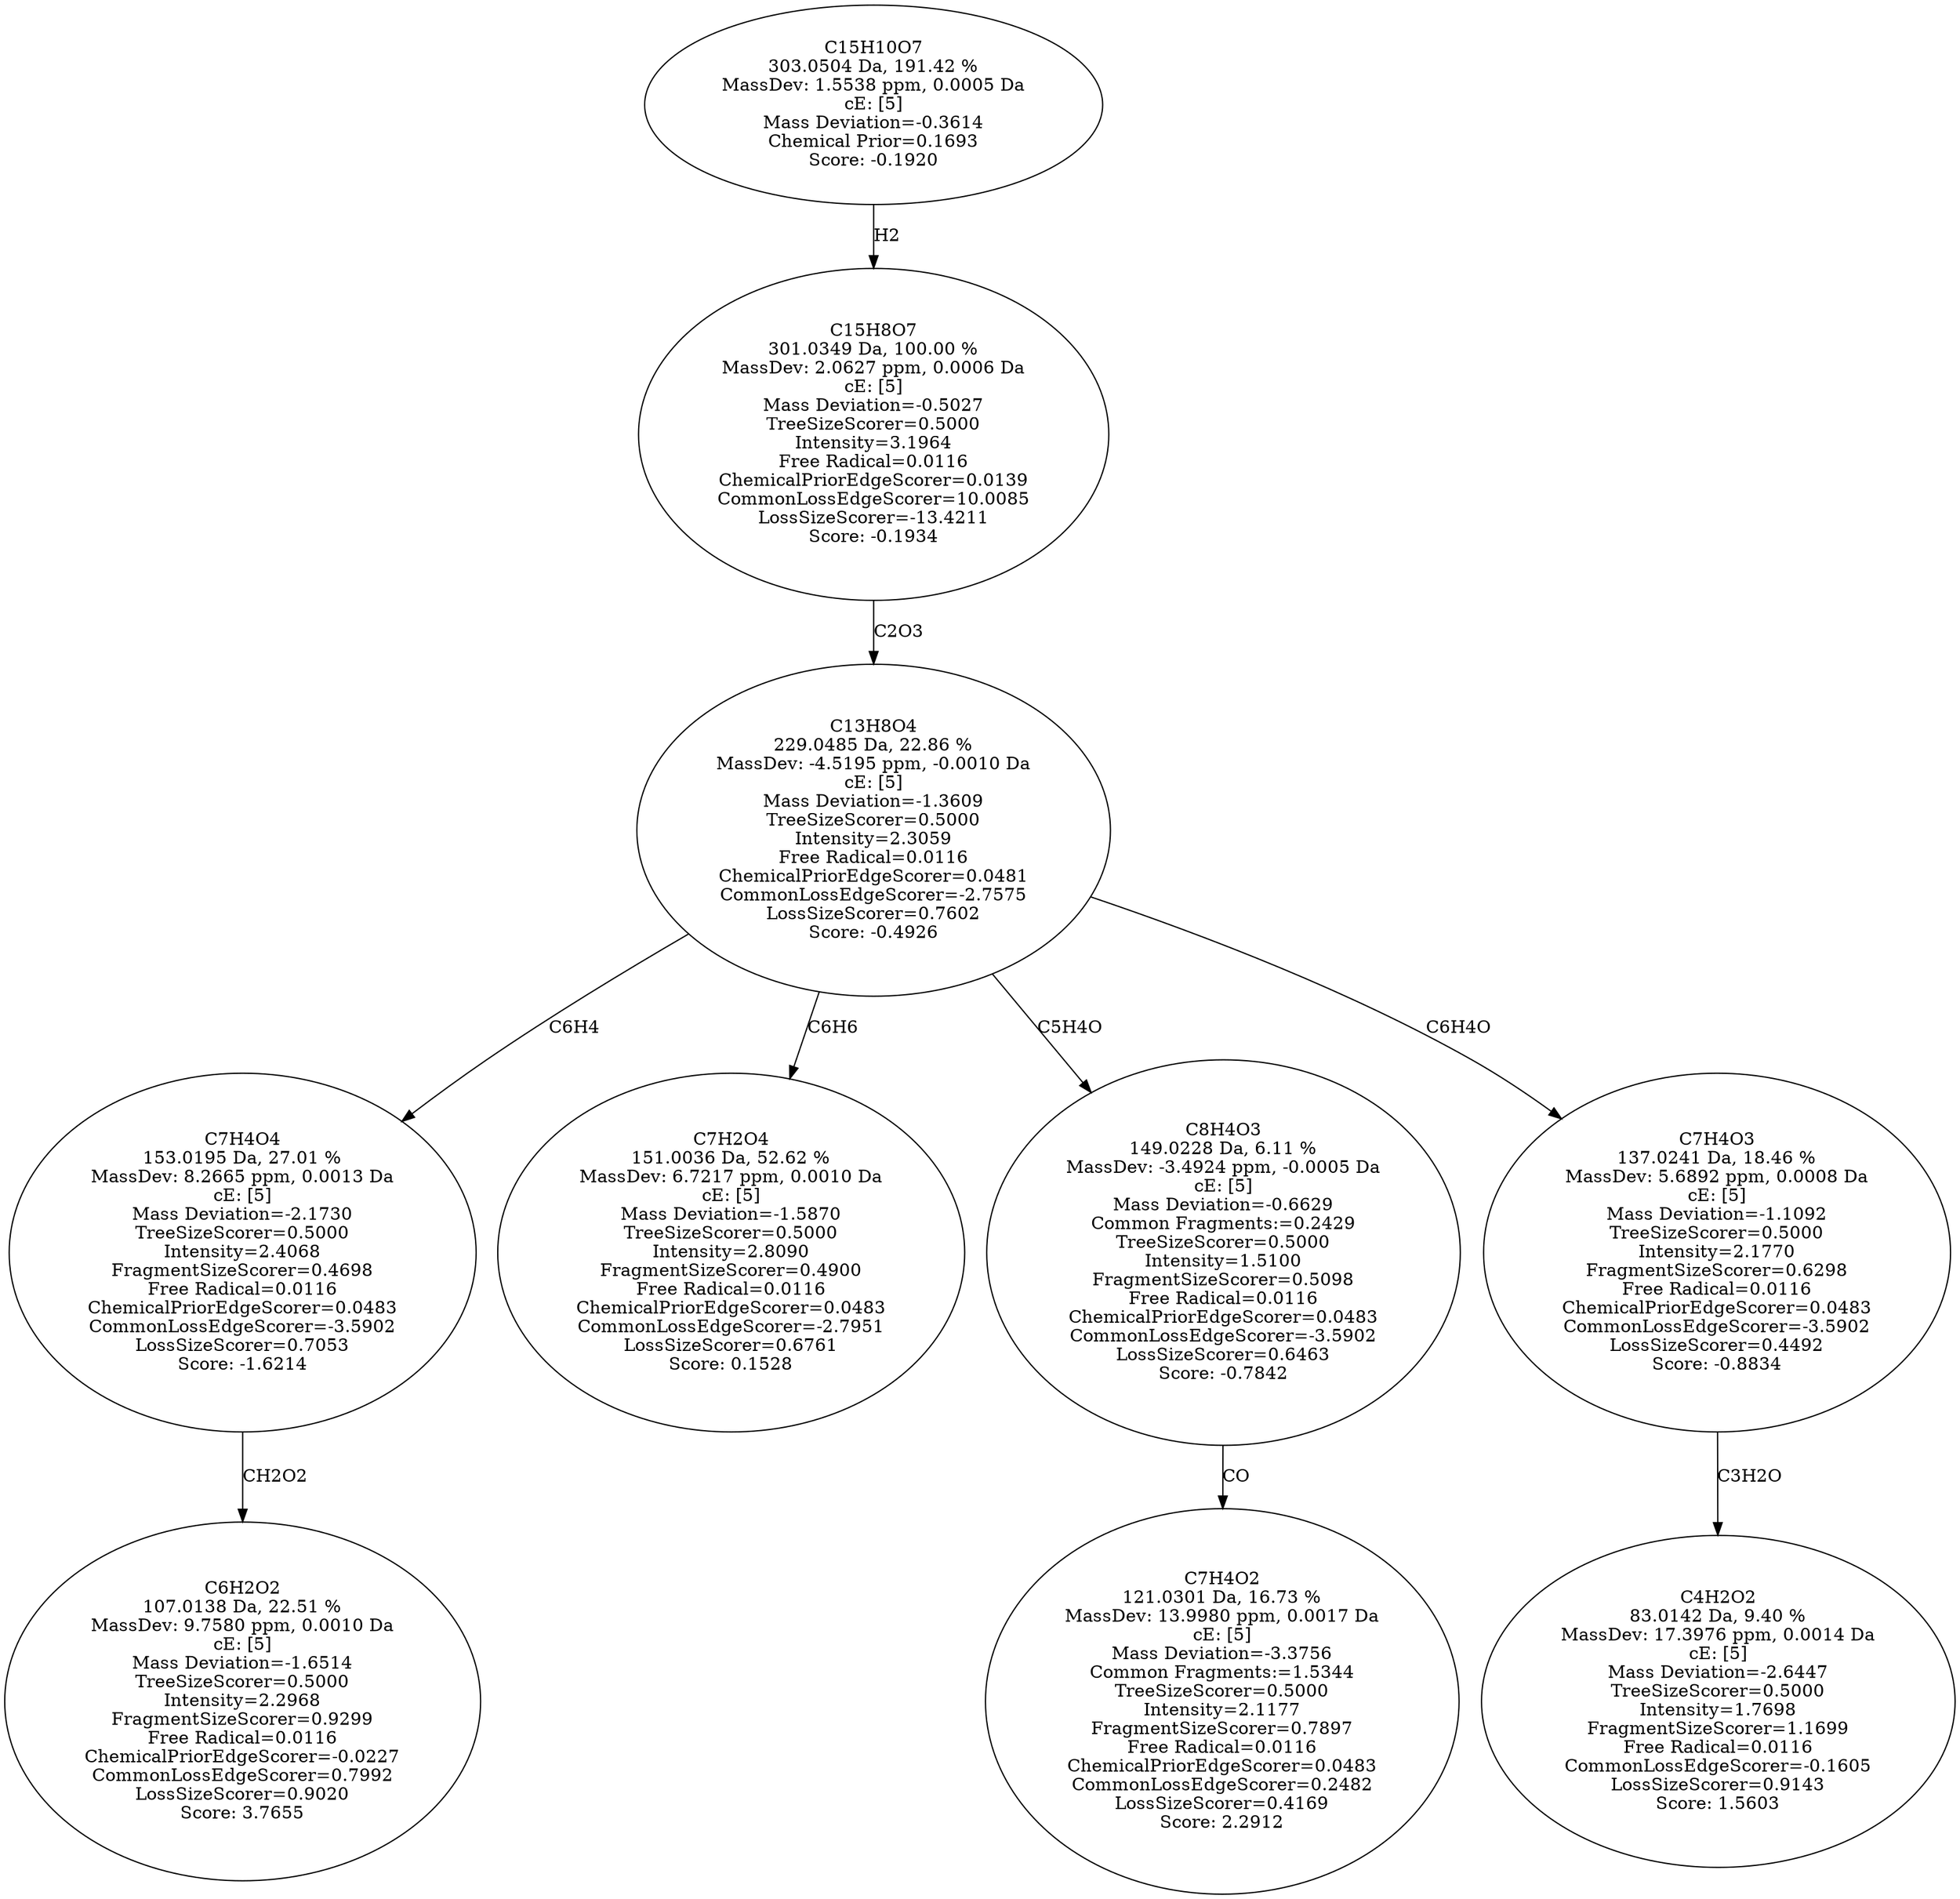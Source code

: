 strict digraph {
v1 [label="C6H2O2\n107.0138 Da, 22.51 %\nMassDev: 9.7580 ppm, 0.0010 Da\ncE: [5]\nMass Deviation=-1.6514\nTreeSizeScorer=0.5000\nIntensity=2.2968\nFragmentSizeScorer=0.9299\nFree Radical=0.0116\nChemicalPriorEdgeScorer=-0.0227\nCommonLossEdgeScorer=0.7992\nLossSizeScorer=0.9020\nScore: 3.7655"];
v2 [label="C7H4O4\n153.0195 Da, 27.01 %\nMassDev: 8.2665 ppm, 0.0013 Da\ncE: [5]\nMass Deviation=-2.1730\nTreeSizeScorer=0.5000\nIntensity=2.4068\nFragmentSizeScorer=0.4698\nFree Radical=0.0116\nChemicalPriorEdgeScorer=0.0483\nCommonLossEdgeScorer=-3.5902\nLossSizeScorer=0.7053\nScore: -1.6214"];
v3 [label="C7H2O4\n151.0036 Da, 52.62 %\nMassDev: 6.7217 ppm, 0.0010 Da\ncE: [5]\nMass Deviation=-1.5870\nTreeSizeScorer=0.5000\nIntensity=2.8090\nFragmentSizeScorer=0.4900\nFree Radical=0.0116\nChemicalPriorEdgeScorer=0.0483\nCommonLossEdgeScorer=-2.7951\nLossSizeScorer=0.6761\nScore: 0.1528"];
v4 [label="C7H4O2\n121.0301 Da, 16.73 %\nMassDev: 13.9980 ppm, 0.0017 Da\ncE: [5]\nMass Deviation=-3.3756\nCommon Fragments:=1.5344\nTreeSizeScorer=0.5000\nIntensity=2.1177\nFragmentSizeScorer=0.7897\nFree Radical=0.0116\nChemicalPriorEdgeScorer=0.0483\nCommonLossEdgeScorer=0.2482\nLossSizeScorer=0.4169\nScore: 2.2912"];
v5 [label="C8H4O3\n149.0228 Da, 6.11 %\nMassDev: -3.4924 ppm, -0.0005 Da\ncE: [5]\nMass Deviation=-0.6629\nCommon Fragments:=0.2429\nTreeSizeScorer=0.5000\nIntensity=1.5100\nFragmentSizeScorer=0.5098\nFree Radical=0.0116\nChemicalPriorEdgeScorer=0.0483\nCommonLossEdgeScorer=-3.5902\nLossSizeScorer=0.6463\nScore: -0.7842"];
v6 [label="C4H2O2\n83.0142 Da, 9.40 %\nMassDev: 17.3976 ppm, 0.0014 Da\ncE: [5]\nMass Deviation=-2.6447\nTreeSizeScorer=0.5000\nIntensity=1.7698\nFragmentSizeScorer=1.1699\nFree Radical=0.0116\nCommonLossEdgeScorer=-0.1605\nLossSizeScorer=0.9143\nScore: 1.5603"];
v7 [label="C7H4O3\n137.0241 Da, 18.46 %\nMassDev: 5.6892 ppm, 0.0008 Da\ncE: [5]\nMass Deviation=-1.1092\nTreeSizeScorer=0.5000\nIntensity=2.1770\nFragmentSizeScorer=0.6298\nFree Radical=0.0116\nChemicalPriorEdgeScorer=0.0483\nCommonLossEdgeScorer=-3.5902\nLossSizeScorer=0.4492\nScore: -0.8834"];
v8 [label="C13H8O4\n229.0485 Da, 22.86 %\nMassDev: -4.5195 ppm, -0.0010 Da\ncE: [5]\nMass Deviation=-1.3609\nTreeSizeScorer=0.5000\nIntensity=2.3059\nFree Radical=0.0116\nChemicalPriorEdgeScorer=0.0481\nCommonLossEdgeScorer=-2.7575\nLossSizeScorer=0.7602\nScore: -0.4926"];
v9 [label="C15H8O7\n301.0349 Da, 100.00 %\nMassDev: 2.0627 ppm, 0.0006 Da\ncE: [5]\nMass Deviation=-0.5027\nTreeSizeScorer=0.5000\nIntensity=3.1964\nFree Radical=0.0116\nChemicalPriorEdgeScorer=0.0139\nCommonLossEdgeScorer=10.0085\nLossSizeScorer=-13.4211\nScore: -0.1934"];
v10 [label="C15H10O7\n303.0504 Da, 191.42 %\nMassDev: 1.5538 ppm, 0.0005 Da\ncE: [5]\nMass Deviation=-0.3614\nChemical Prior=0.1693\nScore: -0.1920"];
v2 -> v1 [label="CH2O2"];
v8 -> v2 [label="C6H4"];
v8 -> v3 [label="C6H6"];
v5 -> v4 [label="CO"];
v8 -> v5 [label="C5H4O"];
v7 -> v6 [label="C3H2O"];
v8 -> v7 [label="C6H4O"];
v9 -> v8 [label="C2O3"];
v10 -> v9 [label="H2"];
}